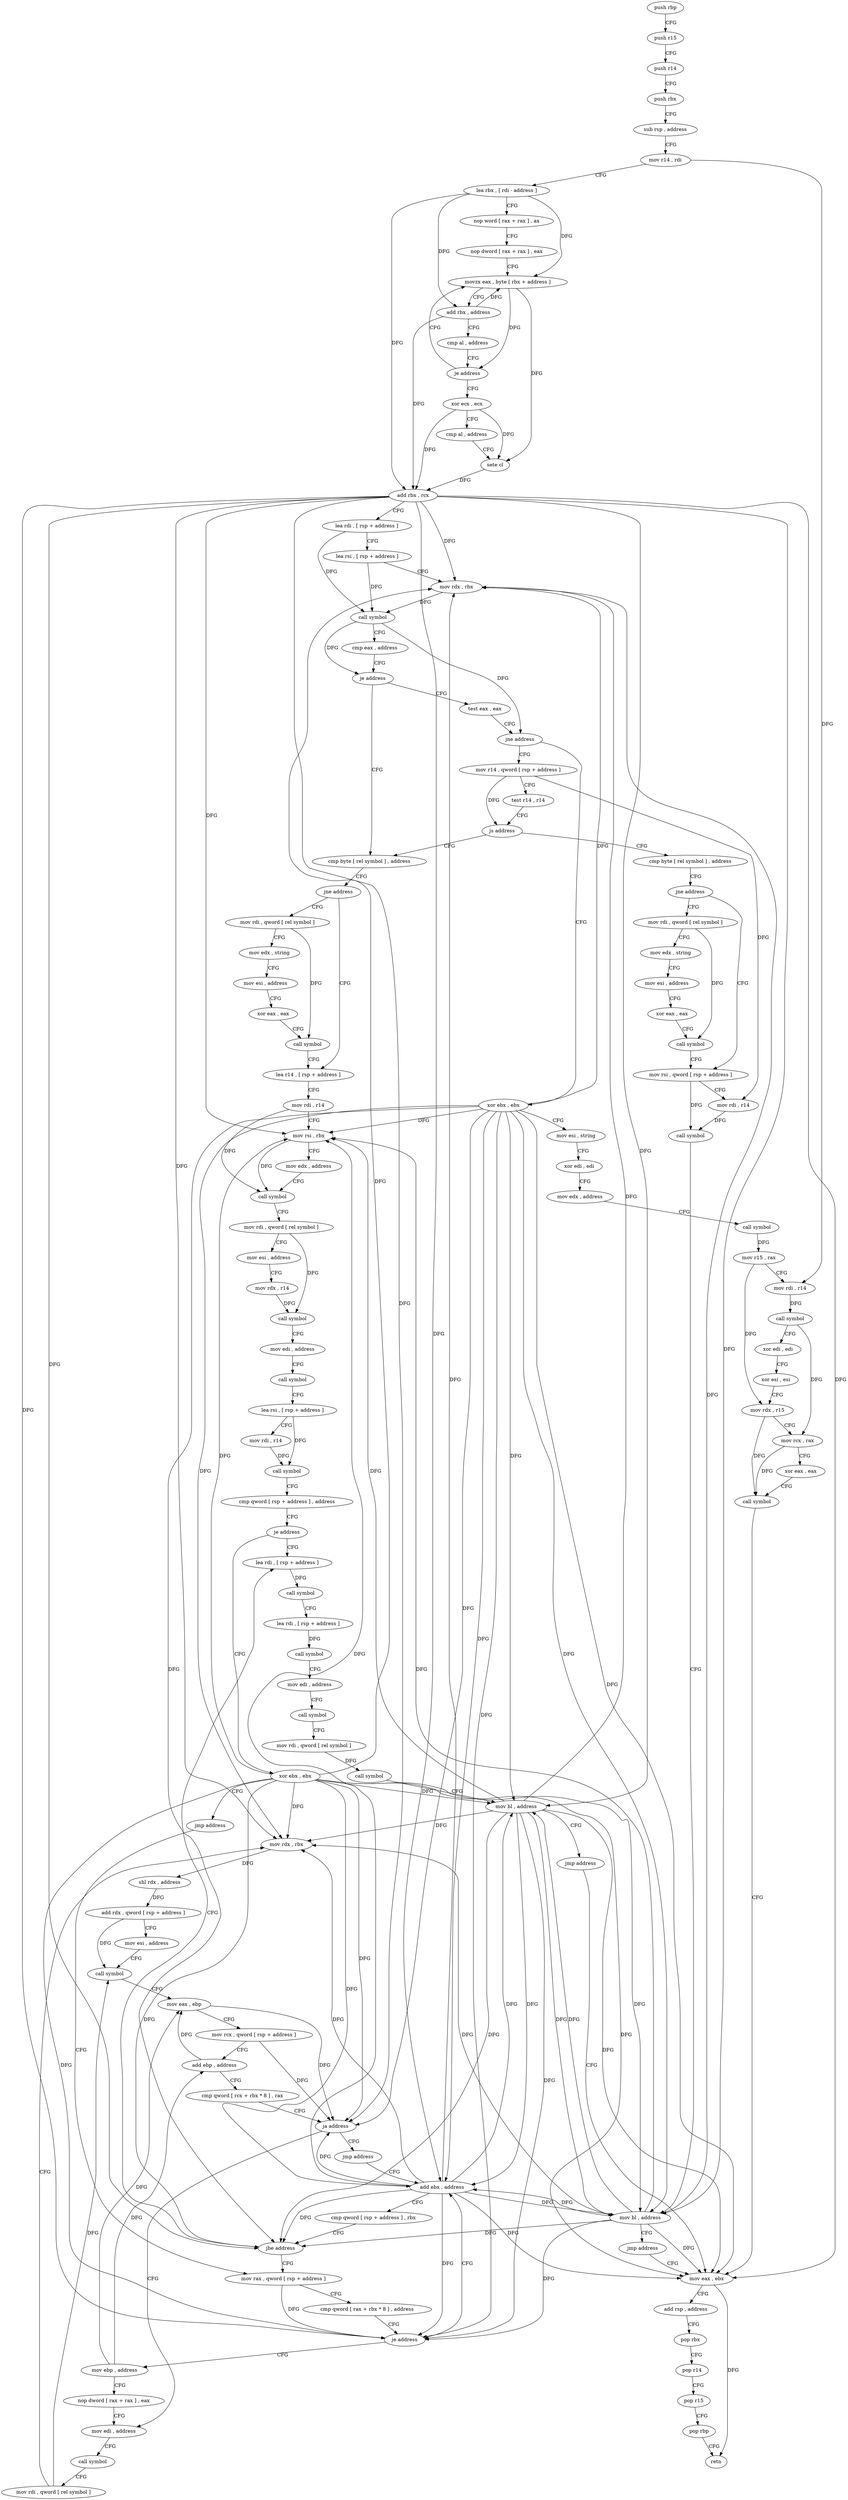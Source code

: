 digraph "func" {
"4204208" [label = "push rbp" ]
"4204209" [label = "push r15" ]
"4204211" [label = "push r14" ]
"4204213" [label = "push rbx" ]
"4204214" [label = "sub rsp , address" ]
"4204218" [label = "mov r14 , rdi" ]
"4204221" [label = "lea rbx , [ rdi - address ]" ]
"4204225" [label = "nop word [ rax + rax ] , ax" ]
"4204235" [label = "nop dword [ rax + rax ] , eax" ]
"4204240" [label = "movzx eax , byte [ rbx + address ]" ]
"4204244" [label = "add rbx , address" ]
"4204248" [label = "cmp al , address" ]
"4204250" [label = "je address" ]
"4204252" [label = "xor ecx , ecx" ]
"4204254" [label = "cmp al , address" ]
"4204256" [label = "sete cl" ]
"4204259" [label = "add rbx , rcx" ]
"4204262" [label = "lea rdi , [ rsp + address ]" ]
"4204267" [label = "lea rsi , [ rsp + address ]" ]
"4204272" [label = "mov rdx , rbx" ]
"4204275" [label = "call symbol" ]
"4204280" [label = "cmp eax , address" ]
"4204283" [label = "je address" ]
"4204356" [label = "cmp byte [ rel symbol ] , address" ]
"4204285" [label = "test eax , eax" ]
"4204363" [label = "jne address" ]
"4204389" [label = "lea r14 , [ rsp + address ]" ]
"4204365" [label = "mov rdi , qword [ rel symbol ]" ]
"4204287" [label = "jne address" ]
"4204615" [label = "xor ebx , ebx" ]
"4204293" [label = "mov r14 , qword [ rsp + address ]" ]
"4204394" [label = "mov rdi , r14" ]
"4204397" [label = "mov rsi , rbx" ]
"4204400" [label = "mov edx , address" ]
"4204405" [label = "call symbol" ]
"4204410" [label = "mov rdi , qword [ rel symbol ]" ]
"4204417" [label = "mov esi , address" ]
"4204422" [label = "mov rdx , r14" ]
"4204425" [label = "call symbol" ]
"4204430" [label = "mov edi , address" ]
"4204435" [label = "call symbol" ]
"4204440" [label = "lea rsi , [ rsp + address ]" ]
"4204445" [label = "mov rdi , r14" ]
"4204448" [label = "call symbol" ]
"4204453" [label = "cmp qword [ rsp + address ] , address" ]
"4204459" [label = "je address" ]
"4204569" [label = "lea rdi , [ rsp + address ]" ]
"4204461" [label = "xor ebx , ebx" ]
"4204372" [label = "mov edx , string" ]
"4204377" [label = "mov esi , address" ]
"4204382" [label = "xor eax , eax" ]
"4204384" [label = "call symbol" ]
"4204617" [label = "mov esi , string" ]
"4204622" [label = "xor edi , edi" ]
"4204624" [label = "mov edx , address" ]
"4204629" [label = "call symbol" ]
"4204634" [label = "mov r15 , rax" ]
"4204637" [label = "mov rdi , r14" ]
"4204640" [label = "call symbol" ]
"4204645" [label = "xor edi , edi" ]
"4204647" [label = "xor esi , esi" ]
"4204649" [label = "mov rdx , r15" ]
"4204652" [label = "mov rcx , rax" ]
"4204655" [label = "xor eax , eax" ]
"4204657" [label = "call symbol" ]
"4204662" [label = "mov eax , ebx" ]
"4204298" [label = "test r14 , r14" ]
"4204301" [label = "js address" ]
"4204303" [label = "cmp byte [ rel symbol ] , address" ]
"4204574" [label = "call symbol" ]
"4204579" [label = "lea rdi , [ rsp + address ]" ]
"4204584" [label = "call symbol" ]
"4204589" [label = "mov edi , address" ]
"4204594" [label = "call symbol" ]
"4204599" [label = "mov rdi , qword [ rel symbol ]" ]
"4204606" [label = "call symbol" ]
"4204611" [label = "mov bl , address" ]
"4204613" [label = "jmp address" ]
"4204463" [label = "jmp address" ]
"4204490" [label = "mov rax , qword [ rsp + address ]" ]
"4204310" [label = "jne address" ]
"4204336" [label = "mov rsi , qword [ rsp + address ]" ]
"4204312" [label = "mov rdi , qword [ rel symbol ]" ]
"4204664" [label = "add rsp , address" ]
"4204668" [label = "pop rbx" ]
"4204669" [label = "pop r14" ]
"4204671" [label = "pop r15" ]
"4204673" [label = "pop rbp" ]
"4204674" [label = "retn" ]
"4204495" [label = "cmp qword [ rax + rbx * 8 ] , address" ]
"4204500" [label = "je address" ]
"4204480" [label = "add ebx , address" ]
"4204502" [label = "mov ebp , address" ]
"4204341" [label = "mov rdi , r14" ]
"4204344" [label = "call symbol" ]
"4204349" [label = "mov bl , address" ]
"4204351" [label = "jmp address" ]
"4204319" [label = "mov edx , string" ]
"4204324" [label = "mov esi , address" ]
"4204329" [label = "xor eax , eax" ]
"4204331" [label = "call symbol" ]
"4204483" [label = "cmp qword [ rsp + address ] , rbx" ]
"4204488" [label = "jbe address" ]
"4204507" [label = "nop dword [ rax + rax ] , eax" ]
"4204512" [label = "mov edi , address" ]
"4204517" [label = "call symbol" ]
"4204522" [label = "mov rdi , qword [ rel symbol ]" ]
"4204529" [label = "mov rdx , rbx" ]
"4204532" [label = "shl rdx , address" ]
"4204536" [label = "add rdx , qword [ rsp + address ]" ]
"4204541" [label = "mov esi , address" ]
"4204546" [label = "call symbol" ]
"4204551" [label = "mov eax , ebp" ]
"4204553" [label = "mov rcx , qword [ rsp + address ]" ]
"4204558" [label = "add ebp , address" ]
"4204561" [label = "cmp qword [ rcx + rbx * 8 ] , rax" ]
"4204565" [label = "ja address" ]
"4204567" [label = "jmp address" ]
"4204208" -> "4204209" [ label = "CFG" ]
"4204209" -> "4204211" [ label = "CFG" ]
"4204211" -> "4204213" [ label = "CFG" ]
"4204213" -> "4204214" [ label = "CFG" ]
"4204214" -> "4204218" [ label = "CFG" ]
"4204218" -> "4204221" [ label = "CFG" ]
"4204218" -> "4204637" [ label = "DFG" ]
"4204221" -> "4204225" [ label = "CFG" ]
"4204221" -> "4204240" [ label = "DFG" ]
"4204221" -> "4204244" [ label = "DFG" ]
"4204221" -> "4204259" [ label = "DFG" ]
"4204225" -> "4204235" [ label = "CFG" ]
"4204235" -> "4204240" [ label = "CFG" ]
"4204240" -> "4204244" [ label = "CFG" ]
"4204240" -> "4204250" [ label = "DFG" ]
"4204240" -> "4204256" [ label = "DFG" ]
"4204244" -> "4204248" [ label = "CFG" ]
"4204244" -> "4204240" [ label = "DFG" ]
"4204244" -> "4204259" [ label = "DFG" ]
"4204248" -> "4204250" [ label = "CFG" ]
"4204250" -> "4204240" [ label = "CFG" ]
"4204250" -> "4204252" [ label = "CFG" ]
"4204252" -> "4204254" [ label = "CFG" ]
"4204252" -> "4204256" [ label = "DFG" ]
"4204252" -> "4204259" [ label = "DFG" ]
"4204254" -> "4204256" [ label = "CFG" ]
"4204256" -> "4204259" [ label = "DFG" ]
"4204259" -> "4204262" [ label = "CFG" ]
"4204259" -> "4204272" [ label = "DFG" ]
"4204259" -> "4204397" [ label = "DFG" ]
"4204259" -> "4204611" [ label = "DFG" ]
"4204259" -> "4204662" [ label = "DFG" ]
"4204259" -> "4204500" [ label = "DFG" ]
"4204259" -> "4204349" [ label = "DFG" ]
"4204259" -> "4204480" [ label = "DFG" ]
"4204259" -> "4204488" [ label = "DFG" ]
"4204259" -> "4204529" [ label = "DFG" ]
"4204259" -> "4204565" [ label = "DFG" ]
"4204262" -> "4204267" [ label = "CFG" ]
"4204262" -> "4204275" [ label = "DFG" ]
"4204267" -> "4204272" [ label = "CFG" ]
"4204267" -> "4204275" [ label = "DFG" ]
"4204272" -> "4204275" [ label = "DFG" ]
"4204275" -> "4204280" [ label = "CFG" ]
"4204275" -> "4204283" [ label = "DFG" ]
"4204275" -> "4204287" [ label = "DFG" ]
"4204280" -> "4204283" [ label = "CFG" ]
"4204283" -> "4204356" [ label = "CFG" ]
"4204283" -> "4204285" [ label = "CFG" ]
"4204356" -> "4204363" [ label = "CFG" ]
"4204285" -> "4204287" [ label = "CFG" ]
"4204363" -> "4204389" [ label = "CFG" ]
"4204363" -> "4204365" [ label = "CFG" ]
"4204389" -> "4204394" [ label = "CFG" ]
"4204365" -> "4204372" [ label = "CFG" ]
"4204365" -> "4204384" [ label = "DFG" ]
"4204287" -> "4204615" [ label = "CFG" ]
"4204287" -> "4204293" [ label = "CFG" ]
"4204615" -> "4204617" [ label = "CFG" ]
"4204615" -> "4204272" [ label = "DFG" ]
"4204615" -> "4204397" [ label = "DFG" ]
"4204615" -> "4204611" [ label = "DFG" ]
"4204615" -> "4204662" [ label = "DFG" ]
"4204615" -> "4204500" [ label = "DFG" ]
"4204615" -> "4204349" [ label = "DFG" ]
"4204615" -> "4204480" [ label = "DFG" ]
"4204615" -> "4204488" [ label = "DFG" ]
"4204615" -> "4204529" [ label = "DFG" ]
"4204615" -> "4204565" [ label = "DFG" ]
"4204293" -> "4204298" [ label = "CFG" ]
"4204293" -> "4204301" [ label = "DFG" ]
"4204293" -> "4204341" [ label = "DFG" ]
"4204394" -> "4204397" [ label = "CFG" ]
"4204394" -> "4204405" [ label = "DFG" ]
"4204397" -> "4204400" [ label = "CFG" ]
"4204397" -> "4204405" [ label = "DFG" ]
"4204400" -> "4204405" [ label = "CFG" ]
"4204405" -> "4204410" [ label = "CFG" ]
"4204410" -> "4204417" [ label = "CFG" ]
"4204410" -> "4204425" [ label = "DFG" ]
"4204417" -> "4204422" [ label = "CFG" ]
"4204422" -> "4204425" [ label = "DFG" ]
"4204425" -> "4204430" [ label = "CFG" ]
"4204430" -> "4204435" [ label = "CFG" ]
"4204435" -> "4204440" [ label = "CFG" ]
"4204440" -> "4204445" [ label = "CFG" ]
"4204440" -> "4204448" [ label = "DFG" ]
"4204445" -> "4204448" [ label = "DFG" ]
"4204448" -> "4204453" [ label = "CFG" ]
"4204453" -> "4204459" [ label = "CFG" ]
"4204459" -> "4204569" [ label = "CFG" ]
"4204459" -> "4204461" [ label = "CFG" ]
"4204569" -> "4204574" [ label = "DFG" ]
"4204461" -> "4204463" [ label = "CFG" ]
"4204461" -> "4204272" [ label = "DFG" ]
"4204461" -> "4204397" [ label = "DFG" ]
"4204461" -> "4204611" [ label = "DFG" ]
"4204461" -> "4204662" [ label = "DFG" ]
"4204461" -> "4204500" [ label = "DFG" ]
"4204461" -> "4204349" [ label = "DFG" ]
"4204461" -> "4204480" [ label = "DFG" ]
"4204461" -> "4204488" [ label = "DFG" ]
"4204461" -> "4204529" [ label = "DFG" ]
"4204461" -> "4204565" [ label = "DFG" ]
"4204372" -> "4204377" [ label = "CFG" ]
"4204377" -> "4204382" [ label = "CFG" ]
"4204382" -> "4204384" [ label = "CFG" ]
"4204384" -> "4204389" [ label = "CFG" ]
"4204617" -> "4204622" [ label = "CFG" ]
"4204622" -> "4204624" [ label = "CFG" ]
"4204624" -> "4204629" [ label = "CFG" ]
"4204629" -> "4204634" [ label = "DFG" ]
"4204634" -> "4204637" [ label = "CFG" ]
"4204634" -> "4204649" [ label = "DFG" ]
"4204637" -> "4204640" [ label = "DFG" ]
"4204640" -> "4204645" [ label = "CFG" ]
"4204640" -> "4204652" [ label = "DFG" ]
"4204645" -> "4204647" [ label = "CFG" ]
"4204647" -> "4204649" [ label = "CFG" ]
"4204649" -> "4204652" [ label = "CFG" ]
"4204649" -> "4204657" [ label = "DFG" ]
"4204652" -> "4204655" [ label = "CFG" ]
"4204652" -> "4204657" [ label = "DFG" ]
"4204655" -> "4204657" [ label = "CFG" ]
"4204657" -> "4204662" [ label = "CFG" ]
"4204662" -> "4204664" [ label = "CFG" ]
"4204662" -> "4204674" [ label = "DFG" ]
"4204298" -> "4204301" [ label = "CFG" ]
"4204301" -> "4204356" [ label = "CFG" ]
"4204301" -> "4204303" [ label = "CFG" ]
"4204303" -> "4204310" [ label = "CFG" ]
"4204574" -> "4204579" [ label = "CFG" ]
"4204579" -> "4204584" [ label = "DFG" ]
"4204584" -> "4204589" [ label = "CFG" ]
"4204589" -> "4204594" [ label = "CFG" ]
"4204594" -> "4204599" [ label = "CFG" ]
"4204599" -> "4204606" [ label = "DFG" ]
"4204606" -> "4204611" [ label = "CFG" ]
"4204611" -> "4204613" [ label = "CFG" ]
"4204611" -> "4204272" [ label = "DFG" ]
"4204611" -> "4204397" [ label = "DFG" ]
"4204611" -> "4204662" [ label = "DFG" ]
"4204611" -> "4204500" [ label = "DFG" ]
"4204611" -> "4204349" [ label = "DFG" ]
"4204611" -> "4204480" [ label = "DFG" ]
"4204611" -> "4204488" [ label = "DFG" ]
"4204611" -> "4204529" [ label = "DFG" ]
"4204613" -> "4204662" [ label = "CFG" ]
"4204463" -> "4204490" [ label = "CFG" ]
"4204490" -> "4204495" [ label = "CFG" ]
"4204490" -> "4204500" [ label = "DFG" ]
"4204310" -> "4204336" [ label = "CFG" ]
"4204310" -> "4204312" [ label = "CFG" ]
"4204336" -> "4204341" [ label = "CFG" ]
"4204336" -> "4204344" [ label = "DFG" ]
"4204312" -> "4204319" [ label = "CFG" ]
"4204312" -> "4204331" [ label = "DFG" ]
"4204664" -> "4204668" [ label = "CFG" ]
"4204668" -> "4204669" [ label = "CFG" ]
"4204669" -> "4204671" [ label = "CFG" ]
"4204671" -> "4204673" [ label = "CFG" ]
"4204673" -> "4204674" [ label = "CFG" ]
"4204495" -> "4204500" [ label = "CFG" ]
"4204500" -> "4204480" [ label = "CFG" ]
"4204500" -> "4204502" [ label = "CFG" ]
"4204480" -> "4204483" [ label = "CFG" ]
"4204480" -> "4204272" [ label = "DFG" ]
"4204480" -> "4204397" [ label = "DFG" ]
"4204480" -> "4204611" [ label = "DFG" ]
"4204480" -> "4204662" [ label = "DFG" ]
"4204480" -> "4204500" [ label = "DFG" ]
"4204480" -> "4204349" [ label = "DFG" ]
"4204480" -> "4204488" [ label = "DFG" ]
"4204480" -> "4204529" [ label = "DFG" ]
"4204480" -> "4204565" [ label = "DFG" ]
"4204502" -> "4204507" [ label = "CFG" ]
"4204502" -> "4204551" [ label = "DFG" ]
"4204502" -> "4204558" [ label = "DFG" ]
"4204341" -> "4204344" [ label = "DFG" ]
"4204344" -> "4204349" [ label = "CFG" ]
"4204349" -> "4204351" [ label = "CFG" ]
"4204349" -> "4204272" [ label = "DFG" ]
"4204349" -> "4204397" [ label = "DFG" ]
"4204349" -> "4204611" [ label = "DFG" ]
"4204349" -> "4204662" [ label = "DFG" ]
"4204349" -> "4204500" [ label = "DFG" ]
"4204349" -> "4204480" [ label = "DFG" ]
"4204349" -> "4204488" [ label = "DFG" ]
"4204349" -> "4204529" [ label = "DFG" ]
"4204351" -> "4204662" [ label = "CFG" ]
"4204319" -> "4204324" [ label = "CFG" ]
"4204324" -> "4204329" [ label = "CFG" ]
"4204329" -> "4204331" [ label = "CFG" ]
"4204331" -> "4204336" [ label = "CFG" ]
"4204483" -> "4204488" [ label = "CFG" ]
"4204488" -> "4204569" [ label = "CFG" ]
"4204488" -> "4204490" [ label = "CFG" ]
"4204507" -> "4204512" [ label = "CFG" ]
"4204512" -> "4204517" [ label = "CFG" ]
"4204517" -> "4204522" [ label = "CFG" ]
"4204522" -> "4204529" [ label = "CFG" ]
"4204522" -> "4204546" [ label = "DFG" ]
"4204529" -> "4204532" [ label = "DFG" ]
"4204532" -> "4204536" [ label = "DFG" ]
"4204536" -> "4204541" [ label = "CFG" ]
"4204536" -> "4204546" [ label = "DFG" ]
"4204541" -> "4204546" [ label = "CFG" ]
"4204546" -> "4204551" [ label = "CFG" ]
"4204551" -> "4204553" [ label = "CFG" ]
"4204551" -> "4204565" [ label = "DFG" ]
"4204553" -> "4204558" [ label = "CFG" ]
"4204553" -> "4204565" [ label = "DFG" ]
"4204558" -> "4204561" [ label = "CFG" ]
"4204558" -> "4204551" [ label = "DFG" ]
"4204561" -> "4204565" [ label = "CFG" ]
"4204565" -> "4204512" [ label = "CFG" ]
"4204565" -> "4204567" [ label = "CFG" ]
"4204567" -> "4204480" [ label = "CFG" ]
}
